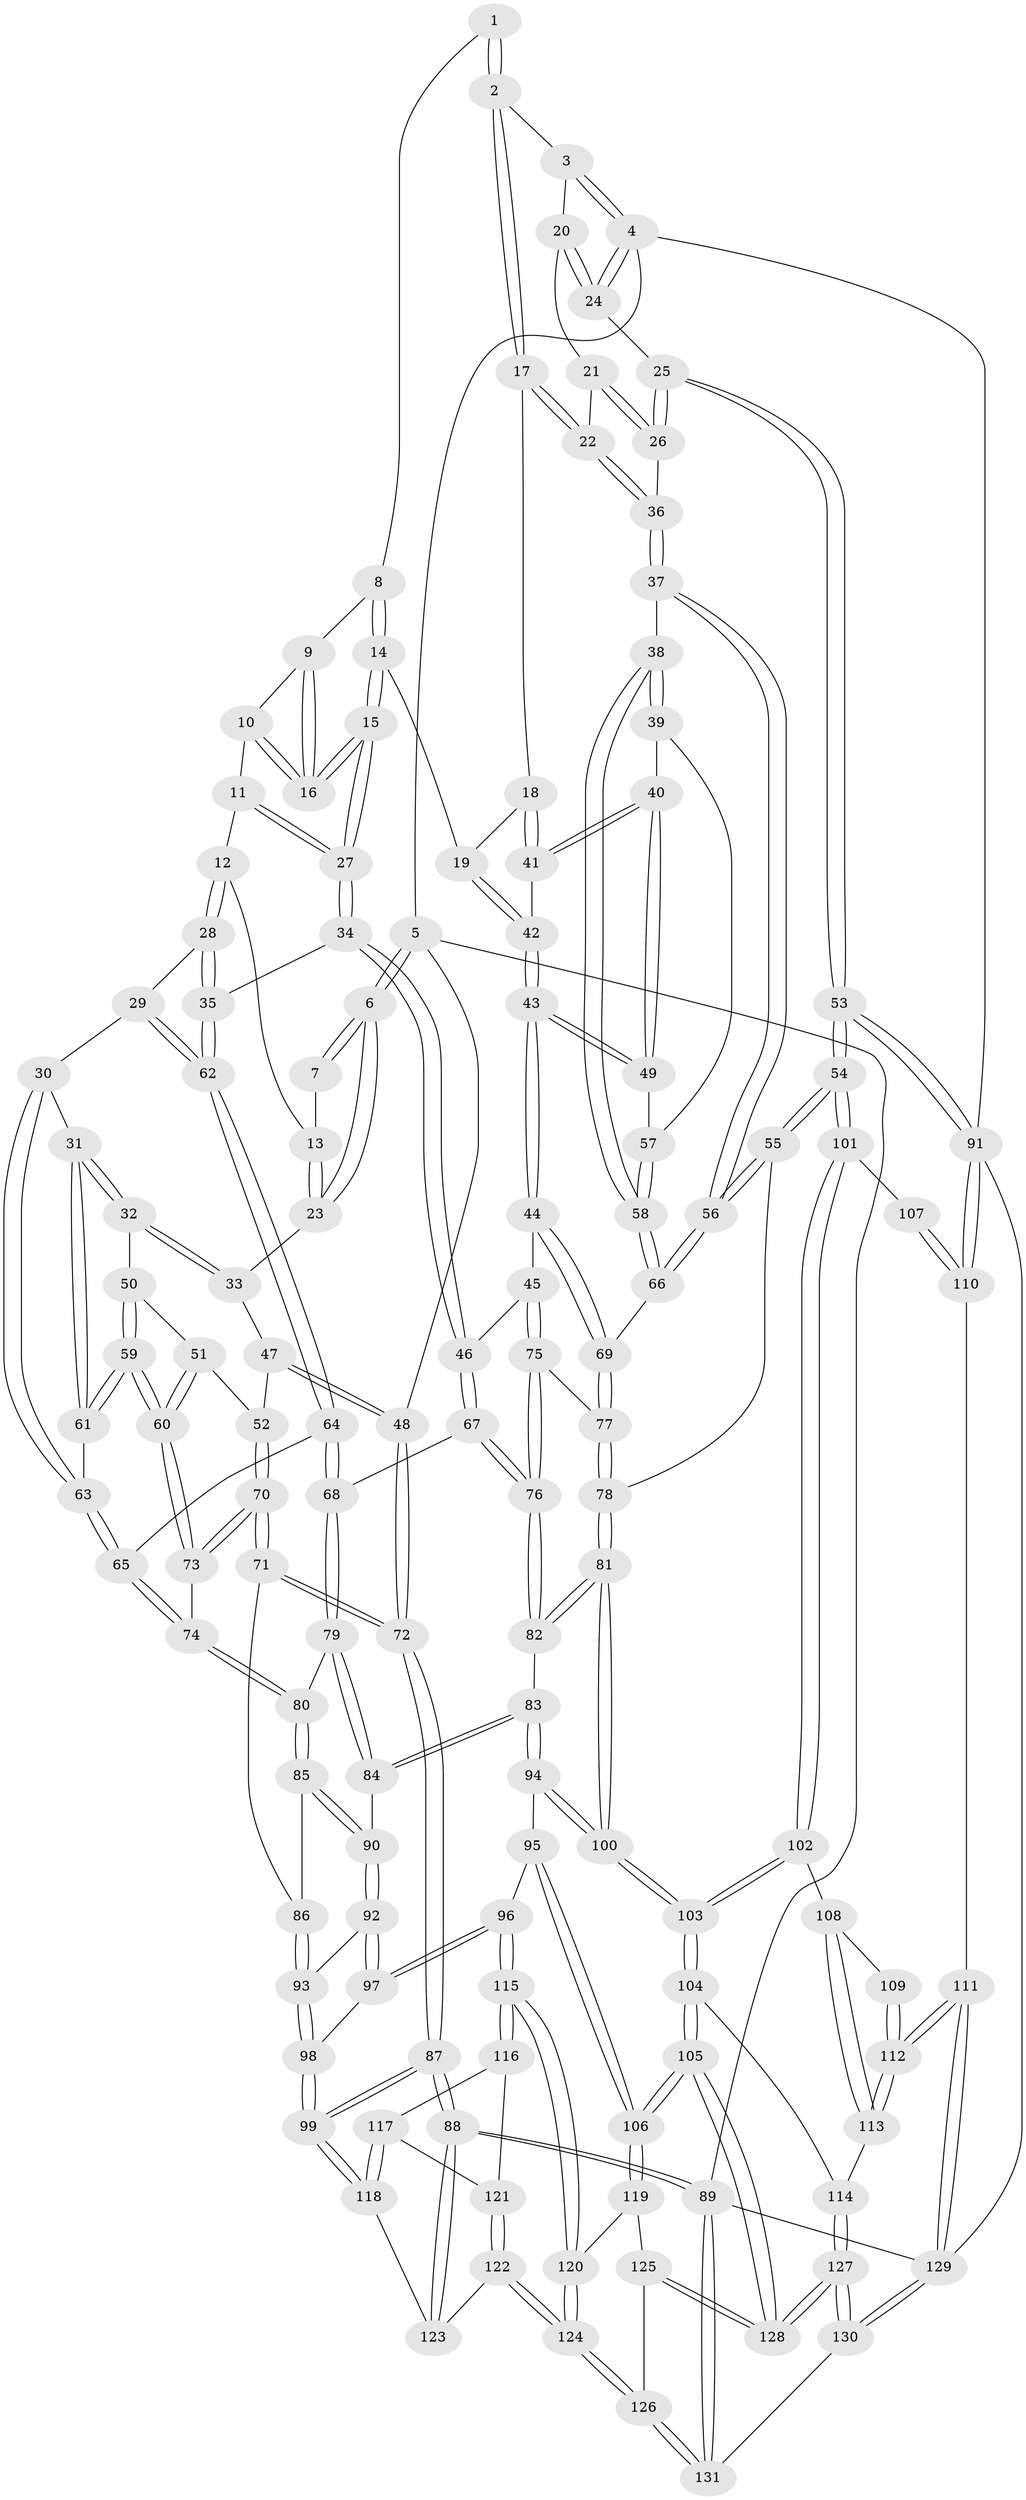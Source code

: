 // Generated by graph-tools (version 1.1) at 2025/11/02/27/25 16:11:51]
// undirected, 131 vertices, 324 edges
graph export_dot {
graph [start="1"]
  node [color=gray90,style=filled];
  1 [pos="+0.5872215527390828+0"];
  2 [pos="+0.6899708162823035+0"];
  3 [pos="+0.7801198241767289+0"];
  4 [pos="+1+0"];
  5 [pos="+0+0"];
  6 [pos="+0+0"];
  7 [pos="+0.2735921119648224+0"];
  8 [pos="+0.5589867636516893+0"];
  9 [pos="+0.5440162655268722+0"];
  10 [pos="+0.40008304943216655+0.08423138246430388"];
  11 [pos="+0.34330073330355015+0.09173799972414012"];
  12 [pos="+0.3279007938853394+0.09176086702295243"];
  13 [pos="+0.2772958849256559+0.02751176740760087"];
  14 [pos="+0.555355138484682+0.14802602503351278"];
  15 [pos="+0.4977953986560204+0.17221800296173795"];
  16 [pos="+0.46970923775608703+0.1344075786871247"];
  17 [pos="+0.7396072709783226+0.06309697773418182"];
  18 [pos="+0.610752959293762+0.1528564557652462"];
  19 [pos="+0.5692696823146214+0.15195683675658742"];
  20 [pos="+0.9326652528899355+0.08533935194126262"];
  21 [pos="+0.911982892203078+0.10439199063591893"];
  22 [pos="+0.7811777358524176+0.1230452584596995"];
  23 [pos="+0.12703490704421805+0.12351548638216428"];
  24 [pos="+1+0.009797777998412414"];
  25 [pos="+1+0.37786759803754394"];
  26 [pos="+0.9449875676562852+0.20568603622781503"];
  27 [pos="+0.4658794861385636+0.23787892046055428"];
  28 [pos="+0.32206026546731414+0.11952383993951908"];
  29 [pos="+0.27130693212708756+0.24187755885222345"];
  30 [pos="+0.25883717385528127+0.2437891598112091"];
  31 [pos="+0.21987560576614598+0.24001882775321948"];
  32 [pos="+0.2123005519535453+0.2381289867156283"];
  33 [pos="+0.13290203670809528+0.1754993960996943"];
  34 [pos="+0.4600074038390856+0.2547494613893736"];
  35 [pos="+0.4546223579283844+0.25489341254120546"];
  36 [pos="+0.7829333526565126+0.20895164785316792"];
  37 [pos="+0.7752967988100045+0.23751748584045548"];
  38 [pos="+0.771316956235484+0.2387770078493472"];
  39 [pos="+0.7486201609730394+0.24043501491083735"];
  40 [pos="+0.6789916747276642+0.2342879681537604"];
  41 [pos="+0.6453351988164482+0.21104555397827313"];
  42 [pos="+0.5916041288711285+0.2532934464343218"];
  43 [pos="+0.5707042713532033+0.3179274072028127"];
  44 [pos="+0.5681942774193347+0.3199950742849395"];
  45 [pos="+0.5370777939219776+0.3298362020511476"];
  46 [pos="+0.5057246452924928+0.322046964520283"];
  47 [pos="+0.05322523229059103+0.23694198705228678"];
  48 [pos="+0+0.24740609170512706"];
  49 [pos="+0.6068274523503343+0.30562855282524765"];
  50 [pos="+0.19649258902817587+0.2582189067032227"];
  51 [pos="+0.16551676143125785+0.29337949500100996"];
  52 [pos="+0.07918143889006042+0.3214571062217267"];
  53 [pos="+1+0.5059991629545649"];
  54 [pos="+1+0.510847420224322"];
  55 [pos="+0.9649901806403737+0.4928619270581783"];
  56 [pos="+0.9010105051438835+0.4372366518651829"];
  57 [pos="+0.6566637179957382+0.3125315940069512"];
  58 [pos="+0.6908924798863668+0.3450004718941055"];
  59 [pos="+0.17363223428122063+0.39050208576169404"];
  60 [pos="+0.1307491005111965+0.4212345416384714"];
  61 [pos="+0.19643946707789153+0.37702051234221984"];
  62 [pos="+0.3293075052698773+0.2772411392587593"];
  63 [pos="+0.24119248396247236+0.3719238097569566"];
  64 [pos="+0.33759577813406105+0.4009654829456636"];
  65 [pos="+0.2674892935217424+0.396402021347723"];
  66 [pos="+0.6878685961726744+0.394516128754108"];
  67 [pos="+0.40882213167087694+0.4526864168113841"];
  68 [pos="+0.3742758419337302+0.4513677852846602"];
  69 [pos="+0.6818256814883903+0.39687842060466333"];
  70 [pos="+0.06584654133382882+0.4499539583825946"];
  71 [pos="+0+0.5171673088499936"];
  72 [pos="+0+0.5466506092149032"];
  73 [pos="+0.11154145852194633+0.44424651406923654"];
  74 [pos="+0.19325341762150103+0.4788632576360158"];
  75 [pos="+0.5828401349531797+0.45646751314132744"];
  76 [pos="+0.49845091581806733+0.5420759356324105"];
  77 [pos="+0.6351280133185455+0.46101428894754626"];
  78 [pos="+0.7025702034100558+0.5568635534920403"];
  79 [pos="+0.3035759085015511+0.5243081852069575"];
  80 [pos="+0.2414409276189494+0.523398160702303"];
  81 [pos="+0.6014211095482058+0.672862244096266"];
  82 [pos="+0.5024710940935881+0.5659515794440616"];
  83 [pos="+0.3560816557444339+0.6510257723381172"];
  84 [pos="+0.3423430149062813+0.6272521519819799"];
  85 [pos="+0.22501841694207309+0.55488732054384"];
  86 [pos="+0.0733149333498394+0.5810569105307194"];
  87 [pos="+0+0.7710105955951786"];
  88 [pos="+0+1"];
  89 [pos="+0+1"];
  90 [pos="+0.20655699472284342+0.6160547176405533"];
  91 [pos="+1+0.8189676832428884"];
  92 [pos="+0.18328551850152436+0.6558202478796518"];
  93 [pos="+0.1831798422021834+0.6557904742732726"];
  94 [pos="+0.35138209674394744+0.6776018917052937"];
  95 [pos="+0.3482775358670392+0.6871885669731207"];
  96 [pos="+0.23894491973307433+0.7497132188641856"];
  97 [pos="+0.23752242128112877+0.7483029225433635"];
  98 [pos="+0.020171647516842955+0.7373123923881933"];
  99 [pos="+0+0.7775409058748002"];
  100 [pos="+0.6024773643229421+0.687455295899803"];
  101 [pos="+0.9975111055046327+0.5335471673119779"];
  102 [pos="+0.6880691725755403+0.7246764880248164"];
  103 [pos="+0.6060486218025881+0.7091158688110341"];
  104 [pos="+0.5677410783569761+0.7906825709960078"];
  105 [pos="+0.518359283820915+0.8527959186968904"];
  106 [pos="+0.4940726412121445+0.8427923022931414"];
  107 [pos="+0.9353041755820408+0.6325333789318869"];
  108 [pos="+0.7438065270988224+0.758475712689727"];
  109 [pos="+0.8893648914647128+0.6848217124495586"];
  110 [pos="+0.8902900776892936+0.9048982762018737"];
  111 [pos="+0.8745781023191963+0.9123480158654991"];
  112 [pos="+0.8088980935744504+0.8523963499402094"];
  113 [pos="+0.8060253527914357+0.851451402616235"];
  114 [pos="+0.7457287252107236+0.8719680535130028"];
  115 [pos="+0.23533473011040426+0.7973425613039252"];
  116 [pos="+0.15989640638952093+0.8183913021512695"];
  117 [pos="+0.08220857247353675+0.8253831587519435"];
  118 [pos="+0+0.8198932343478867"];
  119 [pos="+0.3504835158566231+0.8534883431348956"];
  120 [pos="+0.23806698773263701+0.8035472246682012"];
  121 [pos="+0.13701724471557009+0.8896633595085608"];
  122 [pos="+0.1440873157969362+0.9361609466693502"];
  123 [pos="+0.12892083291878356+0.9345319128258541"];
  124 [pos="+0.21723234217605156+0.9667736449521956"];
  125 [pos="+0.3235397464879588+0.9262577345036744"];
  126 [pos="+0.221694329616645+0.9766548459786327"];
  127 [pos="+0.5580265058168755+1"];
  128 [pos="+0.5375385536868598+1"];
  129 [pos="+0.7838808221237515+1"];
  130 [pos="+0.5601871393728041+1"];
  131 [pos="+0.24784886644281384+1"];
  1 -- 2;
  1 -- 2;
  1 -- 8;
  2 -- 3;
  2 -- 17;
  2 -- 17;
  3 -- 4;
  3 -- 4;
  3 -- 20;
  4 -- 5;
  4 -- 24;
  4 -- 24;
  4 -- 91;
  5 -- 6;
  5 -- 6;
  5 -- 48;
  5 -- 89;
  6 -- 7;
  6 -- 7;
  6 -- 23;
  6 -- 23;
  7 -- 13;
  8 -- 9;
  8 -- 14;
  8 -- 14;
  9 -- 10;
  9 -- 16;
  9 -- 16;
  10 -- 11;
  10 -- 16;
  10 -- 16;
  11 -- 12;
  11 -- 27;
  11 -- 27;
  12 -- 13;
  12 -- 28;
  12 -- 28;
  13 -- 23;
  13 -- 23;
  14 -- 15;
  14 -- 15;
  14 -- 19;
  15 -- 16;
  15 -- 16;
  15 -- 27;
  15 -- 27;
  17 -- 18;
  17 -- 22;
  17 -- 22;
  18 -- 19;
  18 -- 41;
  18 -- 41;
  19 -- 42;
  19 -- 42;
  20 -- 21;
  20 -- 24;
  20 -- 24;
  21 -- 22;
  21 -- 26;
  21 -- 26;
  22 -- 36;
  22 -- 36;
  23 -- 33;
  24 -- 25;
  25 -- 26;
  25 -- 26;
  25 -- 53;
  25 -- 53;
  26 -- 36;
  27 -- 34;
  27 -- 34;
  28 -- 29;
  28 -- 35;
  28 -- 35;
  29 -- 30;
  29 -- 62;
  29 -- 62;
  30 -- 31;
  30 -- 63;
  30 -- 63;
  31 -- 32;
  31 -- 32;
  31 -- 61;
  31 -- 61;
  32 -- 33;
  32 -- 33;
  32 -- 50;
  33 -- 47;
  34 -- 35;
  34 -- 46;
  34 -- 46;
  35 -- 62;
  35 -- 62;
  36 -- 37;
  36 -- 37;
  37 -- 38;
  37 -- 56;
  37 -- 56;
  38 -- 39;
  38 -- 39;
  38 -- 58;
  38 -- 58;
  39 -- 40;
  39 -- 57;
  40 -- 41;
  40 -- 41;
  40 -- 49;
  40 -- 49;
  41 -- 42;
  42 -- 43;
  42 -- 43;
  43 -- 44;
  43 -- 44;
  43 -- 49;
  43 -- 49;
  44 -- 45;
  44 -- 69;
  44 -- 69;
  45 -- 46;
  45 -- 75;
  45 -- 75;
  46 -- 67;
  46 -- 67;
  47 -- 48;
  47 -- 48;
  47 -- 52;
  48 -- 72;
  48 -- 72;
  49 -- 57;
  50 -- 51;
  50 -- 59;
  50 -- 59;
  51 -- 52;
  51 -- 60;
  51 -- 60;
  52 -- 70;
  52 -- 70;
  53 -- 54;
  53 -- 54;
  53 -- 91;
  53 -- 91;
  54 -- 55;
  54 -- 55;
  54 -- 101;
  54 -- 101;
  55 -- 56;
  55 -- 56;
  55 -- 78;
  56 -- 66;
  56 -- 66;
  57 -- 58;
  57 -- 58;
  58 -- 66;
  58 -- 66;
  59 -- 60;
  59 -- 60;
  59 -- 61;
  59 -- 61;
  60 -- 73;
  60 -- 73;
  61 -- 63;
  62 -- 64;
  62 -- 64;
  63 -- 65;
  63 -- 65;
  64 -- 65;
  64 -- 68;
  64 -- 68;
  65 -- 74;
  65 -- 74;
  66 -- 69;
  67 -- 68;
  67 -- 76;
  67 -- 76;
  68 -- 79;
  68 -- 79;
  69 -- 77;
  69 -- 77;
  70 -- 71;
  70 -- 71;
  70 -- 73;
  70 -- 73;
  71 -- 72;
  71 -- 72;
  71 -- 86;
  72 -- 87;
  72 -- 87;
  73 -- 74;
  74 -- 80;
  74 -- 80;
  75 -- 76;
  75 -- 76;
  75 -- 77;
  76 -- 82;
  76 -- 82;
  77 -- 78;
  77 -- 78;
  78 -- 81;
  78 -- 81;
  79 -- 80;
  79 -- 84;
  79 -- 84;
  80 -- 85;
  80 -- 85;
  81 -- 82;
  81 -- 82;
  81 -- 100;
  81 -- 100;
  82 -- 83;
  83 -- 84;
  83 -- 84;
  83 -- 94;
  83 -- 94;
  84 -- 90;
  85 -- 86;
  85 -- 90;
  85 -- 90;
  86 -- 93;
  86 -- 93;
  87 -- 88;
  87 -- 88;
  87 -- 99;
  87 -- 99;
  88 -- 89;
  88 -- 89;
  88 -- 123;
  88 -- 123;
  89 -- 131;
  89 -- 131;
  89 -- 129;
  90 -- 92;
  90 -- 92;
  91 -- 110;
  91 -- 110;
  91 -- 129;
  92 -- 93;
  92 -- 97;
  92 -- 97;
  93 -- 98;
  93 -- 98;
  94 -- 95;
  94 -- 100;
  94 -- 100;
  95 -- 96;
  95 -- 106;
  95 -- 106;
  96 -- 97;
  96 -- 97;
  96 -- 115;
  96 -- 115;
  97 -- 98;
  98 -- 99;
  98 -- 99;
  99 -- 118;
  99 -- 118;
  100 -- 103;
  100 -- 103;
  101 -- 102;
  101 -- 102;
  101 -- 107;
  102 -- 103;
  102 -- 103;
  102 -- 108;
  103 -- 104;
  103 -- 104;
  104 -- 105;
  104 -- 105;
  104 -- 114;
  105 -- 106;
  105 -- 106;
  105 -- 128;
  105 -- 128;
  106 -- 119;
  106 -- 119;
  107 -- 110;
  107 -- 110;
  108 -- 109;
  108 -- 113;
  108 -- 113;
  109 -- 112;
  109 -- 112;
  110 -- 111;
  111 -- 112;
  111 -- 112;
  111 -- 129;
  111 -- 129;
  112 -- 113;
  112 -- 113;
  113 -- 114;
  114 -- 127;
  114 -- 127;
  115 -- 116;
  115 -- 116;
  115 -- 120;
  115 -- 120;
  116 -- 117;
  116 -- 121;
  117 -- 118;
  117 -- 118;
  117 -- 121;
  118 -- 123;
  119 -- 120;
  119 -- 125;
  120 -- 124;
  120 -- 124;
  121 -- 122;
  121 -- 122;
  122 -- 123;
  122 -- 124;
  122 -- 124;
  124 -- 126;
  124 -- 126;
  125 -- 126;
  125 -- 128;
  125 -- 128;
  126 -- 131;
  126 -- 131;
  127 -- 128;
  127 -- 128;
  127 -- 130;
  127 -- 130;
  129 -- 130;
  129 -- 130;
  130 -- 131;
}

